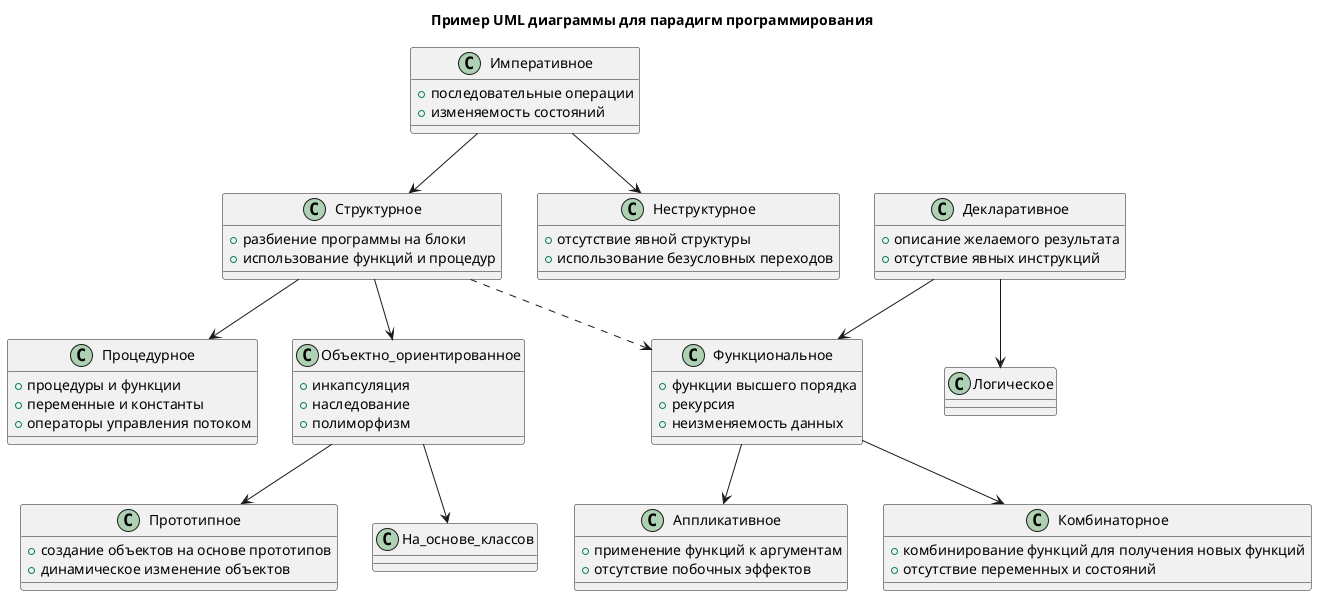 @startuml
title Пример UML диаграммы для парадигм программирования

class Императивное {
    + последовательные операции
    + изменяемость состояний
}

class Декларативное {
    + описание желаемого результата
    + отсутствие явных инструкций
}

class Структурное {
    + разбиение программы на блоки
    + использование функций и процедур
}

class Неструктурное {
    + отсутствие явной структуры
    + использование безусловных переходов
}

class Процедурное {
    + процедуры и функции
    + переменные и константы
    + операторы управления потоком
}

class Объектно_ориентированное {
    + инкапсуляция
    + наследование
    + полиморфизм
}

class Функциональное {
    + функции высшего порядка
    + рекурсия
    + неизменяемость данных
}

class Прототипное {
    + создание объектов на основе прототипов
    + динамическое изменение объектов
}

class Аппликативное {
    + применение функций к аргументам
    + отсутствие побочных эффектов

}

class Комбинаторное {
    + комбинирование функций для получения новых функций
    + отсутствие переменных и состояний

}
class На_основе_классов  {
}

Императивное --> Структурное
Декларативное --> Логическое
Императивное --> Неструктурное
Декларативное --> Функциональное
Структурное --> Процедурное
Структурное --> Объектно_ориентированное
Структурное ..> Функциональное
Объектно_ориентированное --> Прототипное
Объектно_ориентированное --> На_основе_классов
Функциональное --> Аппликативное
Функциональное --> Комбинаторное

@enduml
